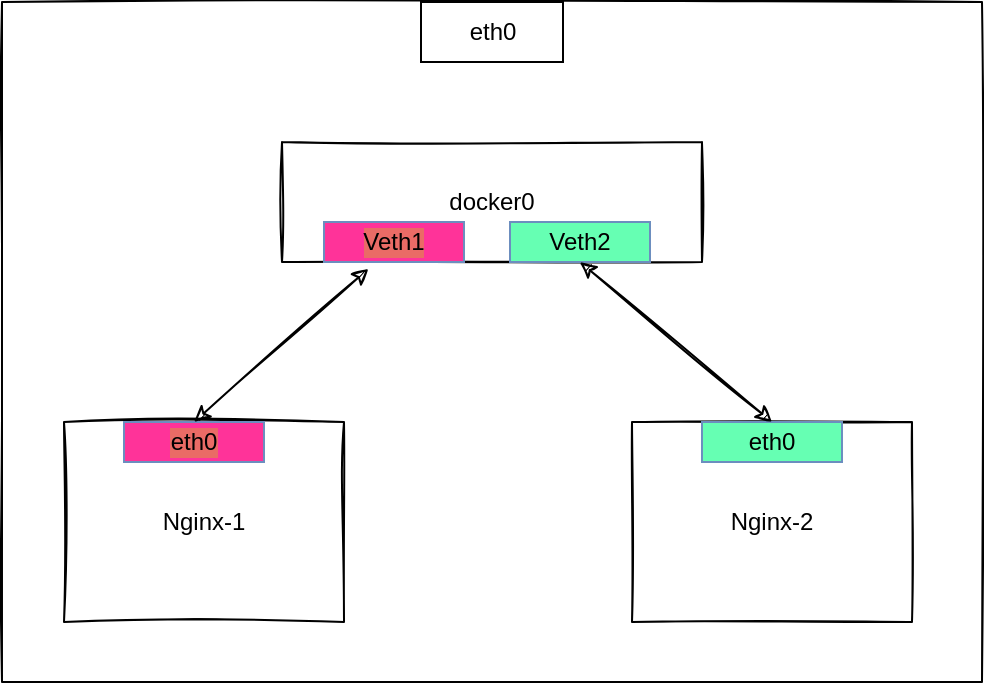 <mxfile version="20.0.0" type="github">
  <diagram id="aiZMqHrLp7Erby2NztfN" name="Page-1">
    <mxGraphModel dx="630" dy="450" grid="1" gridSize="10" guides="1" tooltips="1" connect="1" arrows="1" fold="1" page="1" pageScale="1" pageWidth="827" pageHeight="1169" math="0" shadow="0">
      <root>
        <mxCell id="0" />
        <mxCell id="1" parent="0" />
        <mxCell id="EQGdP0ixxM4eeON9aHRK-1" value="" style="rounded=0;whiteSpace=wrap;html=1;sketch=1;align=left;horizontal=1;" parent="1" vertex="1">
          <mxGeometry x="160" y="160" width="490" height="340" as="geometry" />
        </mxCell>
        <mxCell id="EQGdP0ixxM4eeON9aHRK-2" value="docker0" style="rounded=0;whiteSpace=wrap;html=1;sketch=1;" parent="1" vertex="1">
          <mxGeometry x="300" y="230" width="210" height="60" as="geometry" />
        </mxCell>
        <mxCell id="EQGdP0ixxM4eeON9aHRK-8" value="Nginx-1" style="rounded=0;whiteSpace=wrap;html=1;labelBackgroundColor=#FFFFFF;sketch=1;" parent="1" vertex="1">
          <mxGeometry x="191" y="370" width="140" height="100" as="geometry" />
        </mxCell>
        <mxCell id="EQGdP0ixxM4eeON9aHRK-9" value="eth0" style="rounded=0;whiteSpace=wrap;html=1;labelBackgroundColor=#EA6B66;sketch=0;fillColor=#FF3399;strokeColor=#6c8ebf;" parent="1" vertex="1">
          <mxGeometry x="221" y="370" width="70" height="20" as="geometry" />
        </mxCell>
        <mxCell id="EQGdP0ixxM4eeON9aHRK-11" value="Veth1" style="rounded=0;whiteSpace=wrap;html=1;labelBackgroundColor=#EA6B66;sketch=0;fillColor=#FF3399;strokeColor=#6c8ebf;" parent="1" vertex="1">
          <mxGeometry x="321" y="270" width="70" height="20" as="geometry" />
        </mxCell>
        <mxCell id="EQGdP0ixxM4eeON9aHRK-15" value="Nginx-2" style="rounded=0;whiteSpace=wrap;html=1;labelBackgroundColor=#FFFFFF;sketch=1;" parent="1" vertex="1">
          <mxGeometry x="475" y="370" width="140" height="100" as="geometry" />
        </mxCell>
        <mxCell id="EQGdP0ixxM4eeON9aHRK-16" value="eth0" style="rounded=0;whiteSpace=wrap;html=1;labelBackgroundColor=#66FFB3;sketch=0;fillColor=#66FFB3;strokeColor=#6c8ebf;" parent="1" vertex="1">
          <mxGeometry x="510" y="370" width="70" height="20" as="geometry" />
        </mxCell>
        <mxCell id="EQGdP0ixxM4eeON9aHRK-17" value="Veth2" style="rounded=0;whiteSpace=wrap;html=1;labelBackgroundColor=#66FFB3;sketch=0;fillColor=#66FFB3;strokeColor=#6c8ebf;" parent="1" vertex="1">
          <mxGeometry x="414" y="270" width="70" height="20" as="geometry" />
        </mxCell>
        <mxCell id="EQGdP0ixxM4eeON9aHRK-22" value="" style="endArrow=classic;startArrow=classic;html=1;rounded=0;sketch=1;entryX=0.206;entryY=1.056;entryDx=0;entryDy=0;entryPerimeter=0;exitX=0.5;exitY=0;exitDx=0;exitDy=0;" parent="1" source="EQGdP0ixxM4eeON9aHRK-9" target="EQGdP0ixxM4eeON9aHRK-2" edge="1">
          <mxGeometry width="50" height="50" relative="1" as="geometry">
            <mxPoint x="261" y="360" as="sourcePoint" />
            <mxPoint x="301" y="310" as="targetPoint" />
          </mxGeometry>
        </mxCell>
        <mxCell id="EQGdP0ixxM4eeON9aHRK-23" value="" style="endArrow=classic;startArrow=classic;html=1;rounded=0;sketch=1;exitX=0.5;exitY=0;exitDx=0;exitDy=0;entryX=0.5;entryY=1;entryDx=0;entryDy=0;" parent="1" source="EQGdP0ixxM4eeON9aHRK-16" target="EQGdP0ixxM4eeON9aHRK-17" edge="1">
          <mxGeometry width="50" height="50" relative="1" as="geometry">
            <mxPoint x="571" y="360" as="sourcePoint" />
            <mxPoint x="471" y="230" as="targetPoint" />
          </mxGeometry>
        </mxCell>
        <mxCell id="EQGdP0ixxM4eeON9aHRK-26" value="eth0" style="rounded=0;whiteSpace=wrap;html=1;labelBackgroundColor=none;sketch=0;fillColor=none;" parent="1" vertex="1">
          <mxGeometry x="369.5" y="160" width="71" height="30" as="geometry" />
        </mxCell>
      </root>
    </mxGraphModel>
  </diagram>
</mxfile>
